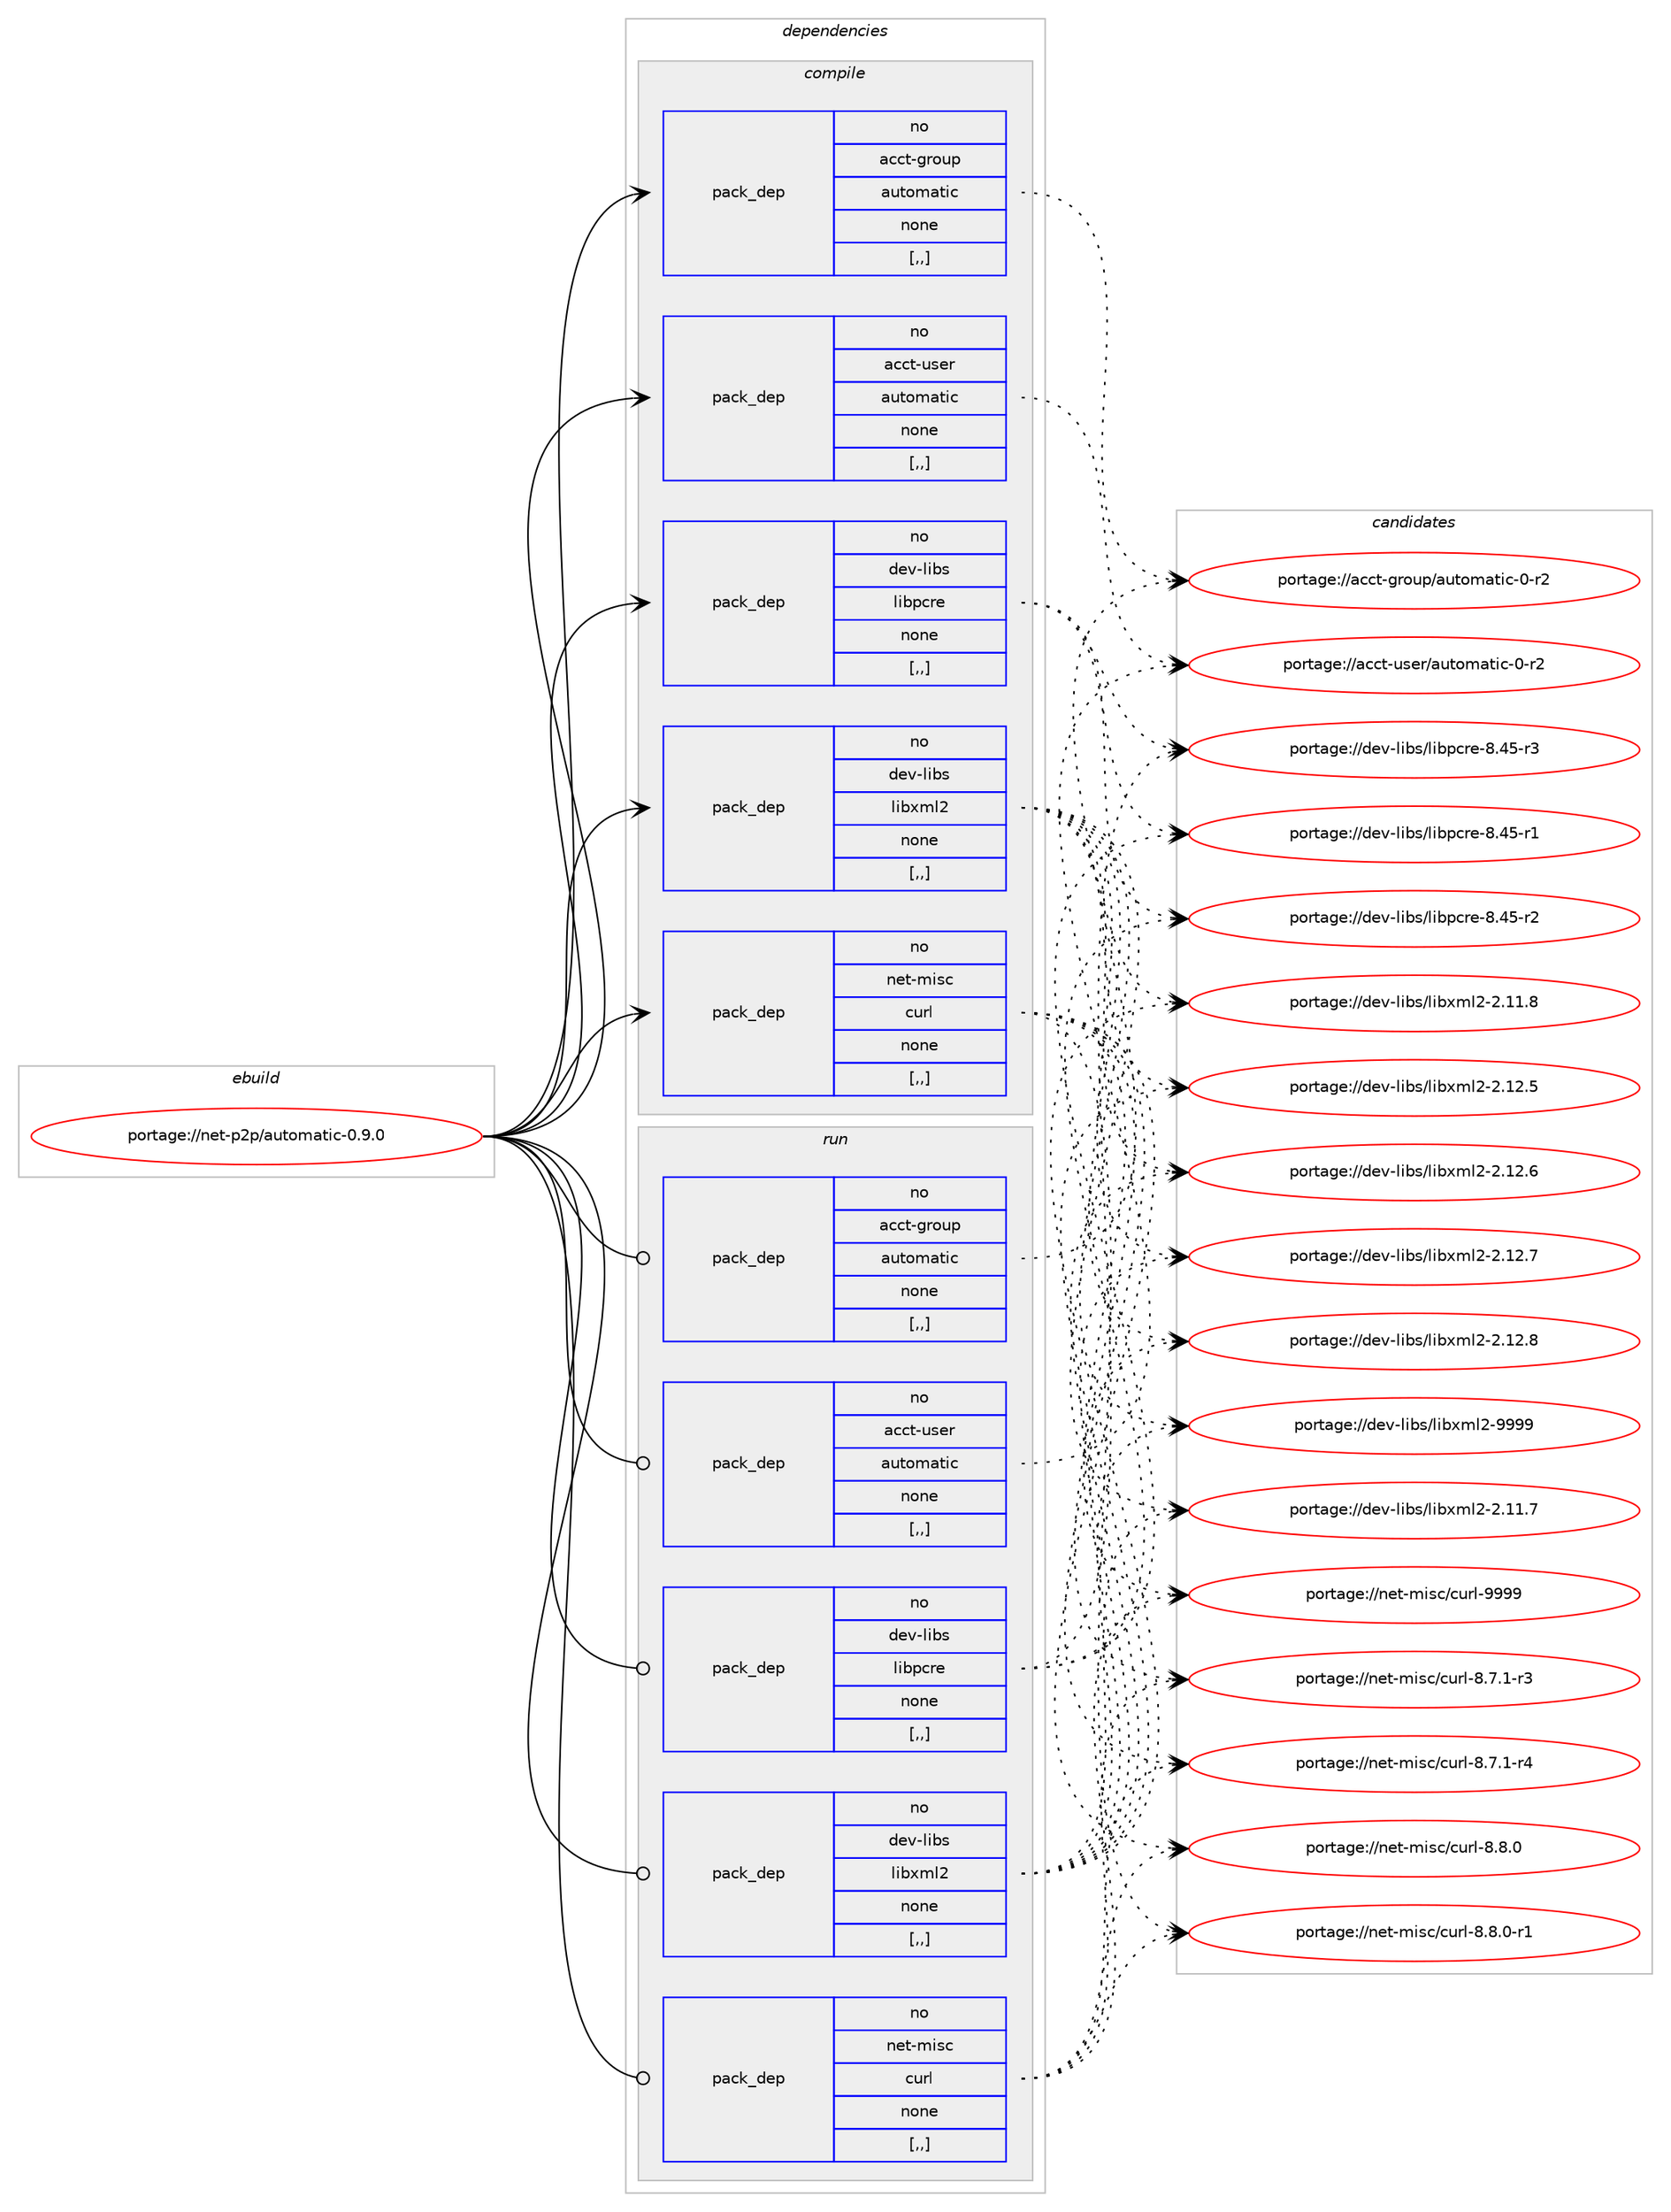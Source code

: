 digraph prolog {

# *************
# Graph options
# *************

newrank=true;
concentrate=true;
compound=true;
graph [rankdir=LR,fontname=Helvetica,fontsize=10,ranksep=1.5];#, ranksep=2.5, nodesep=0.2];
edge  [arrowhead=vee];
node  [fontname=Helvetica,fontsize=10];

# **********
# The ebuild
# **********

subgraph cluster_leftcol {
color=gray;
rank=same;
label=<<i>ebuild</i>>;
id [label="portage://net-p2p/automatic-0.9.0", color=red, width=4, href="../net-p2p/automatic-0.9.0.svg"];
}

# ****************
# The dependencies
# ****************

subgraph cluster_midcol {
color=gray;
label=<<i>dependencies</i>>;
subgraph cluster_compile {
fillcolor="#eeeeee";
style=filled;
label=<<i>compile</i>>;
subgraph pack270802 {
dependency371277 [label=<<TABLE BORDER="0" CELLBORDER="1" CELLSPACING="0" CELLPADDING="4" WIDTH="220"><TR><TD ROWSPAN="6" CELLPADDING="30">pack_dep</TD></TR><TR><TD WIDTH="110">no</TD></TR><TR><TD>acct-group</TD></TR><TR><TD>automatic</TD></TR><TR><TD>none</TD></TR><TR><TD>[,,]</TD></TR></TABLE>>, shape=none, color=blue];
}
id:e -> dependency371277:w [weight=20,style="solid",arrowhead="vee"];
subgraph pack270803 {
dependency371278 [label=<<TABLE BORDER="0" CELLBORDER="1" CELLSPACING="0" CELLPADDING="4" WIDTH="220"><TR><TD ROWSPAN="6" CELLPADDING="30">pack_dep</TD></TR><TR><TD WIDTH="110">no</TD></TR><TR><TD>acct-user</TD></TR><TR><TD>automatic</TD></TR><TR><TD>none</TD></TR><TR><TD>[,,]</TD></TR></TABLE>>, shape=none, color=blue];
}
id:e -> dependency371278:w [weight=20,style="solid",arrowhead="vee"];
subgraph pack270804 {
dependency371279 [label=<<TABLE BORDER="0" CELLBORDER="1" CELLSPACING="0" CELLPADDING="4" WIDTH="220"><TR><TD ROWSPAN="6" CELLPADDING="30">pack_dep</TD></TR><TR><TD WIDTH="110">no</TD></TR><TR><TD>dev-libs</TD></TR><TR><TD>libpcre</TD></TR><TR><TD>none</TD></TR><TR><TD>[,,]</TD></TR></TABLE>>, shape=none, color=blue];
}
id:e -> dependency371279:w [weight=20,style="solid",arrowhead="vee"];
subgraph pack270805 {
dependency371280 [label=<<TABLE BORDER="0" CELLBORDER="1" CELLSPACING="0" CELLPADDING="4" WIDTH="220"><TR><TD ROWSPAN="6" CELLPADDING="30">pack_dep</TD></TR><TR><TD WIDTH="110">no</TD></TR><TR><TD>dev-libs</TD></TR><TR><TD>libxml2</TD></TR><TR><TD>none</TD></TR><TR><TD>[,,]</TD></TR></TABLE>>, shape=none, color=blue];
}
id:e -> dependency371280:w [weight=20,style="solid",arrowhead="vee"];
subgraph pack270806 {
dependency371281 [label=<<TABLE BORDER="0" CELLBORDER="1" CELLSPACING="0" CELLPADDING="4" WIDTH="220"><TR><TD ROWSPAN="6" CELLPADDING="30">pack_dep</TD></TR><TR><TD WIDTH="110">no</TD></TR><TR><TD>net-misc</TD></TR><TR><TD>curl</TD></TR><TR><TD>none</TD></TR><TR><TD>[,,]</TD></TR></TABLE>>, shape=none, color=blue];
}
id:e -> dependency371281:w [weight=20,style="solid",arrowhead="vee"];
}
subgraph cluster_compileandrun {
fillcolor="#eeeeee";
style=filled;
label=<<i>compile and run</i>>;
}
subgraph cluster_run {
fillcolor="#eeeeee";
style=filled;
label=<<i>run</i>>;
subgraph pack270807 {
dependency371282 [label=<<TABLE BORDER="0" CELLBORDER="1" CELLSPACING="0" CELLPADDING="4" WIDTH="220"><TR><TD ROWSPAN="6" CELLPADDING="30">pack_dep</TD></TR><TR><TD WIDTH="110">no</TD></TR><TR><TD>acct-group</TD></TR><TR><TD>automatic</TD></TR><TR><TD>none</TD></TR><TR><TD>[,,]</TD></TR></TABLE>>, shape=none, color=blue];
}
id:e -> dependency371282:w [weight=20,style="solid",arrowhead="odot"];
subgraph pack270808 {
dependency371283 [label=<<TABLE BORDER="0" CELLBORDER="1" CELLSPACING="0" CELLPADDING="4" WIDTH="220"><TR><TD ROWSPAN="6" CELLPADDING="30">pack_dep</TD></TR><TR><TD WIDTH="110">no</TD></TR><TR><TD>acct-user</TD></TR><TR><TD>automatic</TD></TR><TR><TD>none</TD></TR><TR><TD>[,,]</TD></TR></TABLE>>, shape=none, color=blue];
}
id:e -> dependency371283:w [weight=20,style="solid",arrowhead="odot"];
subgraph pack270809 {
dependency371284 [label=<<TABLE BORDER="0" CELLBORDER="1" CELLSPACING="0" CELLPADDING="4" WIDTH="220"><TR><TD ROWSPAN="6" CELLPADDING="30">pack_dep</TD></TR><TR><TD WIDTH="110">no</TD></TR><TR><TD>dev-libs</TD></TR><TR><TD>libpcre</TD></TR><TR><TD>none</TD></TR><TR><TD>[,,]</TD></TR></TABLE>>, shape=none, color=blue];
}
id:e -> dependency371284:w [weight=20,style="solid",arrowhead="odot"];
subgraph pack270810 {
dependency371285 [label=<<TABLE BORDER="0" CELLBORDER="1" CELLSPACING="0" CELLPADDING="4" WIDTH="220"><TR><TD ROWSPAN="6" CELLPADDING="30">pack_dep</TD></TR><TR><TD WIDTH="110">no</TD></TR><TR><TD>dev-libs</TD></TR><TR><TD>libxml2</TD></TR><TR><TD>none</TD></TR><TR><TD>[,,]</TD></TR></TABLE>>, shape=none, color=blue];
}
id:e -> dependency371285:w [weight=20,style="solid",arrowhead="odot"];
subgraph pack270811 {
dependency371286 [label=<<TABLE BORDER="0" CELLBORDER="1" CELLSPACING="0" CELLPADDING="4" WIDTH="220"><TR><TD ROWSPAN="6" CELLPADDING="30">pack_dep</TD></TR><TR><TD WIDTH="110">no</TD></TR><TR><TD>net-misc</TD></TR><TR><TD>curl</TD></TR><TR><TD>none</TD></TR><TR><TD>[,,]</TD></TR></TABLE>>, shape=none, color=blue];
}
id:e -> dependency371286:w [weight=20,style="solid",arrowhead="odot"];
}
}

# **************
# The candidates
# **************

subgraph cluster_choices {
rank=same;
color=gray;
label=<<i>candidates</i>>;

subgraph choice270802 {
color=black;
nodesep=1;
choice979999116451031141111171124797117116111109971161059945484511450 [label="portage://acct-group/automatic-0-r2", color=red, width=4,href="../acct-group/automatic-0-r2.svg"];
dependency371277:e -> choice979999116451031141111171124797117116111109971161059945484511450:w [style=dotted,weight="100"];
}
subgraph choice270803 {
color=black;
nodesep=1;
choice979999116451171151011144797117116111109971161059945484511450 [label="portage://acct-user/automatic-0-r2", color=red, width=4,href="../acct-user/automatic-0-r2.svg"];
dependency371278:e -> choice979999116451171151011144797117116111109971161059945484511450:w [style=dotted,weight="100"];
}
subgraph choice270804 {
color=black;
nodesep=1;
choice100101118451081059811547108105981129911410145564652534511449 [label="portage://dev-libs/libpcre-8.45-r1", color=red, width=4,href="../dev-libs/libpcre-8.45-r1.svg"];
choice100101118451081059811547108105981129911410145564652534511450 [label="portage://dev-libs/libpcre-8.45-r2", color=red, width=4,href="../dev-libs/libpcre-8.45-r2.svg"];
choice100101118451081059811547108105981129911410145564652534511451 [label="portage://dev-libs/libpcre-8.45-r3", color=red, width=4,href="../dev-libs/libpcre-8.45-r3.svg"];
dependency371279:e -> choice100101118451081059811547108105981129911410145564652534511449:w [style=dotted,weight="100"];
dependency371279:e -> choice100101118451081059811547108105981129911410145564652534511450:w [style=dotted,weight="100"];
dependency371279:e -> choice100101118451081059811547108105981129911410145564652534511451:w [style=dotted,weight="100"];
}
subgraph choice270805 {
color=black;
nodesep=1;
choice100101118451081059811547108105981201091085045504649494655 [label="portage://dev-libs/libxml2-2.11.7", color=red, width=4,href="../dev-libs/libxml2-2.11.7.svg"];
choice100101118451081059811547108105981201091085045504649494656 [label="portage://dev-libs/libxml2-2.11.8", color=red, width=4,href="../dev-libs/libxml2-2.11.8.svg"];
choice100101118451081059811547108105981201091085045504649504653 [label="portage://dev-libs/libxml2-2.12.5", color=red, width=4,href="../dev-libs/libxml2-2.12.5.svg"];
choice100101118451081059811547108105981201091085045504649504654 [label="portage://dev-libs/libxml2-2.12.6", color=red, width=4,href="../dev-libs/libxml2-2.12.6.svg"];
choice100101118451081059811547108105981201091085045504649504655 [label="portage://dev-libs/libxml2-2.12.7", color=red, width=4,href="../dev-libs/libxml2-2.12.7.svg"];
choice100101118451081059811547108105981201091085045504649504656 [label="portage://dev-libs/libxml2-2.12.8", color=red, width=4,href="../dev-libs/libxml2-2.12.8.svg"];
choice10010111845108105981154710810598120109108504557575757 [label="portage://dev-libs/libxml2-9999", color=red, width=4,href="../dev-libs/libxml2-9999.svg"];
dependency371280:e -> choice100101118451081059811547108105981201091085045504649494655:w [style=dotted,weight="100"];
dependency371280:e -> choice100101118451081059811547108105981201091085045504649494656:w [style=dotted,weight="100"];
dependency371280:e -> choice100101118451081059811547108105981201091085045504649504653:w [style=dotted,weight="100"];
dependency371280:e -> choice100101118451081059811547108105981201091085045504649504654:w [style=dotted,weight="100"];
dependency371280:e -> choice100101118451081059811547108105981201091085045504649504655:w [style=dotted,weight="100"];
dependency371280:e -> choice100101118451081059811547108105981201091085045504649504656:w [style=dotted,weight="100"];
dependency371280:e -> choice10010111845108105981154710810598120109108504557575757:w [style=dotted,weight="100"];
}
subgraph choice270806 {
color=black;
nodesep=1;
choice110101116451091051159947991171141084556465546494511451 [label="portage://net-misc/curl-8.7.1-r3", color=red, width=4,href="../net-misc/curl-8.7.1-r3.svg"];
choice110101116451091051159947991171141084556465546494511452 [label="portage://net-misc/curl-8.7.1-r4", color=red, width=4,href="../net-misc/curl-8.7.1-r4.svg"];
choice11010111645109105115994799117114108455646564648 [label="portage://net-misc/curl-8.8.0", color=red, width=4,href="../net-misc/curl-8.8.0.svg"];
choice110101116451091051159947991171141084556465646484511449 [label="portage://net-misc/curl-8.8.0-r1", color=red, width=4,href="../net-misc/curl-8.8.0-r1.svg"];
choice110101116451091051159947991171141084557575757 [label="portage://net-misc/curl-9999", color=red, width=4,href="../net-misc/curl-9999.svg"];
dependency371281:e -> choice110101116451091051159947991171141084556465546494511451:w [style=dotted,weight="100"];
dependency371281:e -> choice110101116451091051159947991171141084556465546494511452:w [style=dotted,weight="100"];
dependency371281:e -> choice11010111645109105115994799117114108455646564648:w [style=dotted,weight="100"];
dependency371281:e -> choice110101116451091051159947991171141084556465646484511449:w [style=dotted,weight="100"];
dependency371281:e -> choice110101116451091051159947991171141084557575757:w [style=dotted,weight="100"];
}
subgraph choice270807 {
color=black;
nodesep=1;
choice979999116451031141111171124797117116111109971161059945484511450 [label="portage://acct-group/automatic-0-r2", color=red, width=4,href="../acct-group/automatic-0-r2.svg"];
dependency371282:e -> choice979999116451031141111171124797117116111109971161059945484511450:w [style=dotted,weight="100"];
}
subgraph choice270808 {
color=black;
nodesep=1;
choice979999116451171151011144797117116111109971161059945484511450 [label="portage://acct-user/automatic-0-r2", color=red, width=4,href="../acct-user/automatic-0-r2.svg"];
dependency371283:e -> choice979999116451171151011144797117116111109971161059945484511450:w [style=dotted,weight="100"];
}
subgraph choice270809 {
color=black;
nodesep=1;
choice100101118451081059811547108105981129911410145564652534511449 [label="portage://dev-libs/libpcre-8.45-r1", color=red, width=4,href="../dev-libs/libpcre-8.45-r1.svg"];
choice100101118451081059811547108105981129911410145564652534511450 [label="portage://dev-libs/libpcre-8.45-r2", color=red, width=4,href="../dev-libs/libpcre-8.45-r2.svg"];
choice100101118451081059811547108105981129911410145564652534511451 [label="portage://dev-libs/libpcre-8.45-r3", color=red, width=4,href="../dev-libs/libpcre-8.45-r3.svg"];
dependency371284:e -> choice100101118451081059811547108105981129911410145564652534511449:w [style=dotted,weight="100"];
dependency371284:e -> choice100101118451081059811547108105981129911410145564652534511450:w [style=dotted,weight="100"];
dependency371284:e -> choice100101118451081059811547108105981129911410145564652534511451:w [style=dotted,weight="100"];
}
subgraph choice270810 {
color=black;
nodesep=1;
choice100101118451081059811547108105981201091085045504649494655 [label="portage://dev-libs/libxml2-2.11.7", color=red, width=4,href="../dev-libs/libxml2-2.11.7.svg"];
choice100101118451081059811547108105981201091085045504649494656 [label="portage://dev-libs/libxml2-2.11.8", color=red, width=4,href="../dev-libs/libxml2-2.11.8.svg"];
choice100101118451081059811547108105981201091085045504649504653 [label="portage://dev-libs/libxml2-2.12.5", color=red, width=4,href="../dev-libs/libxml2-2.12.5.svg"];
choice100101118451081059811547108105981201091085045504649504654 [label="portage://dev-libs/libxml2-2.12.6", color=red, width=4,href="../dev-libs/libxml2-2.12.6.svg"];
choice100101118451081059811547108105981201091085045504649504655 [label="portage://dev-libs/libxml2-2.12.7", color=red, width=4,href="../dev-libs/libxml2-2.12.7.svg"];
choice100101118451081059811547108105981201091085045504649504656 [label="portage://dev-libs/libxml2-2.12.8", color=red, width=4,href="../dev-libs/libxml2-2.12.8.svg"];
choice10010111845108105981154710810598120109108504557575757 [label="portage://dev-libs/libxml2-9999", color=red, width=4,href="../dev-libs/libxml2-9999.svg"];
dependency371285:e -> choice100101118451081059811547108105981201091085045504649494655:w [style=dotted,weight="100"];
dependency371285:e -> choice100101118451081059811547108105981201091085045504649494656:w [style=dotted,weight="100"];
dependency371285:e -> choice100101118451081059811547108105981201091085045504649504653:w [style=dotted,weight="100"];
dependency371285:e -> choice100101118451081059811547108105981201091085045504649504654:w [style=dotted,weight="100"];
dependency371285:e -> choice100101118451081059811547108105981201091085045504649504655:w [style=dotted,weight="100"];
dependency371285:e -> choice100101118451081059811547108105981201091085045504649504656:w [style=dotted,weight="100"];
dependency371285:e -> choice10010111845108105981154710810598120109108504557575757:w [style=dotted,weight="100"];
}
subgraph choice270811 {
color=black;
nodesep=1;
choice110101116451091051159947991171141084556465546494511451 [label="portage://net-misc/curl-8.7.1-r3", color=red, width=4,href="../net-misc/curl-8.7.1-r3.svg"];
choice110101116451091051159947991171141084556465546494511452 [label="portage://net-misc/curl-8.7.1-r4", color=red, width=4,href="../net-misc/curl-8.7.1-r4.svg"];
choice11010111645109105115994799117114108455646564648 [label="portage://net-misc/curl-8.8.0", color=red, width=4,href="../net-misc/curl-8.8.0.svg"];
choice110101116451091051159947991171141084556465646484511449 [label="portage://net-misc/curl-8.8.0-r1", color=red, width=4,href="../net-misc/curl-8.8.0-r1.svg"];
choice110101116451091051159947991171141084557575757 [label="portage://net-misc/curl-9999", color=red, width=4,href="../net-misc/curl-9999.svg"];
dependency371286:e -> choice110101116451091051159947991171141084556465546494511451:w [style=dotted,weight="100"];
dependency371286:e -> choice110101116451091051159947991171141084556465546494511452:w [style=dotted,weight="100"];
dependency371286:e -> choice11010111645109105115994799117114108455646564648:w [style=dotted,weight="100"];
dependency371286:e -> choice110101116451091051159947991171141084556465646484511449:w [style=dotted,weight="100"];
dependency371286:e -> choice110101116451091051159947991171141084557575757:w [style=dotted,weight="100"];
}
}

}

